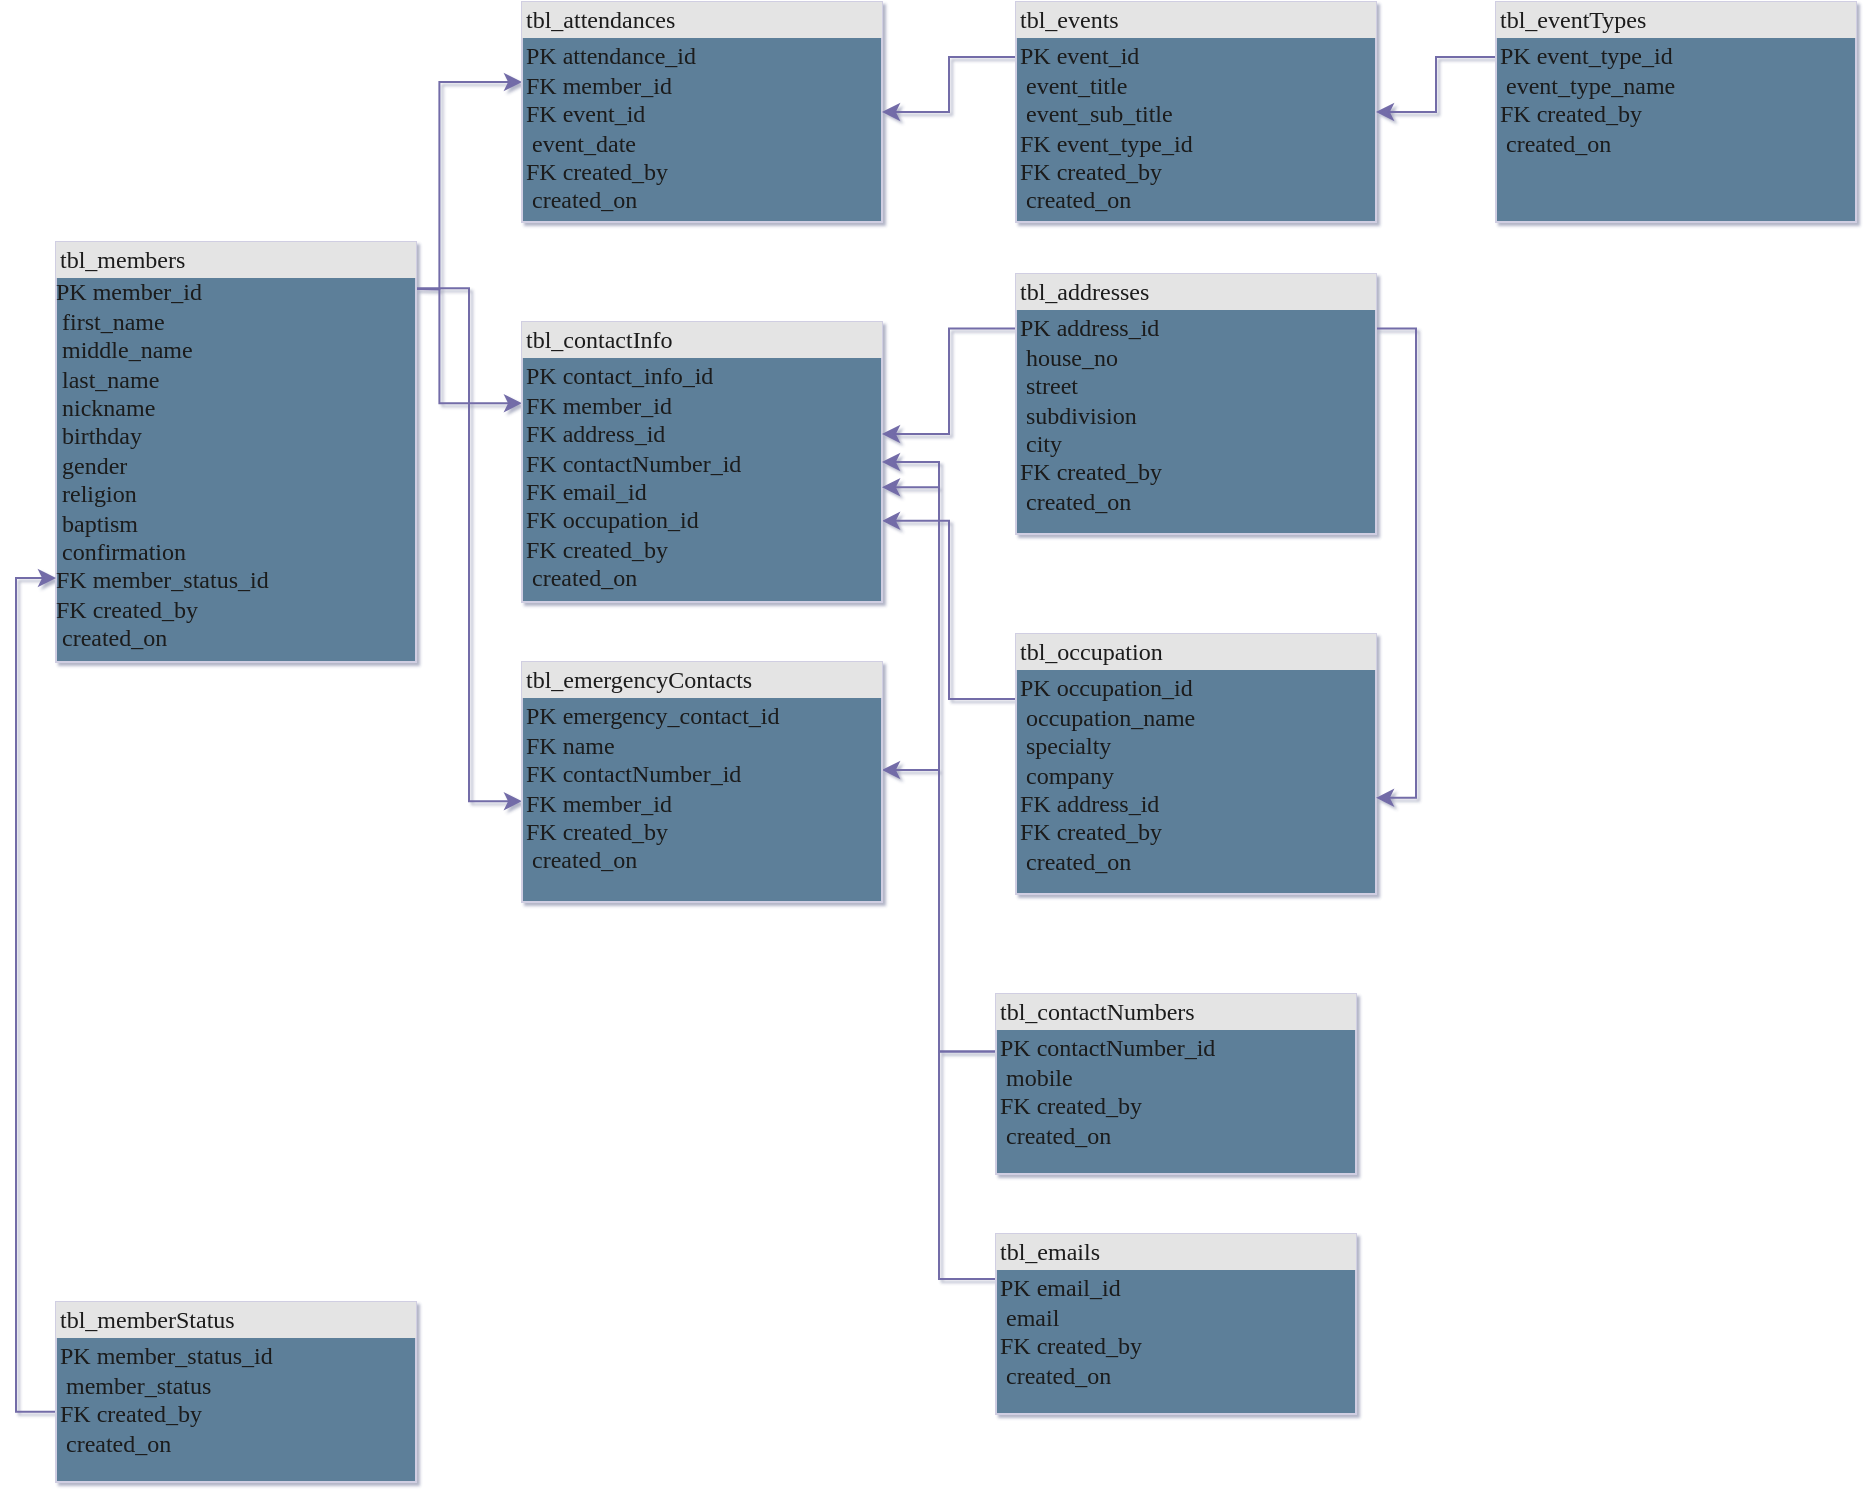 <mxfile version="21.1.2" type="github">
  <diagram id="MBzh1KAzN3Y1buwNM6IH" name="Page-1">
    <mxGraphModel dx="1620" dy="927" grid="1" gridSize="10" guides="1" tooltips="1" connect="1" arrows="1" fold="1" page="1" pageScale="1" pageWidth="1100" pageHeight="850" background="none" math="0" shadow="1">
      <root>
        <mxCell id="0" />
        <mxCell id="1" parent="0" />
        <mxCell id="3CN4i4FmLzeHz4VsIxxE-7" style="edgeStyle=orthogonalEdgeStyle;rounded=0;orthogonalLoop=1;jettySize=auto;html=1;exitX=0.98;exitY=0.11;exitDx=0;exitDy=0;exitPerimeter=0;entryX=0;entryY=0.364;entryDx=0;entryDy=0;entryPerimeter=0;labelBackgroundColor=none;strokeColor=#736CA8;fontColor=default;" parent="1" target="2ed32ef02a7f4228-11" edge="1">
          <mxGeometry relative="1" as="geometry">
            <mxPoint x="189.4" y="183.1" as="sourcePoint" />
          </mxGeometry>
        </mxCell>
        <mxCell id="3CN4i4FmLzeHz4VsIxxE-13" style="edgeStyle=orthogonalEdgeStyle;rounded=0;orthogonalLoop=1;jettySize=auto;html=1;exitX=0.98;exitY=0.11;exitDx=0;exitDy=0;exitPerimeter=0;entryX=0;entryY=0.29;entryDx=0;entryDy=0;entryPerimeter=0;labelBackgroundColor=none;strokeColor=#736CA8;fontColor=default;" parent="1" target="2ed32ef02a7f4228-8" edge="1">
          <mxGeometry relative="1" as="geometry">
            <mxPoint x="189.4" y="183.1" as="sourcePoint" />
          </mxGeometry>
        </mxCell>
        <mxCell id="3CN4i4FmLzeHz4VsIxxE-20" style="edgeStyle=orthogonalEdgeStyle;rounded=0;orthogonalLoop=1;jettySize=auto;html=1;exitX=0.98;exitY=0.11;exitDx=0;exitDy=0;exitPerimeter=0;entryX=0;entryY=0.58;entryDx=0;entryDy=0;entryPerimeter=0;labelBackgroundColor=none;strokeColor=#736CA8;fontColor=default;" parent="1" source="2ed32ef02a7f4228-1" target="3CN4i4FmLzeHz4VsIxxE-6" edge="1">
          <mxGeometry relative="1" as="geometry" />
        </mxCell>
        <mxCell id="2ed32ef02a7f4228-1" value="&lt;div style=&quot;box-sizing:border-box;width:100%;background:#e4e4e4;padding:2px;&quot;&gt;tbl_members&lt;/div&gt;PK&lt;span style=&quot;white-space: pre;&quot;&gt; &lt;/span&gt;member_id&lt;br&gt;&lt;span style=&quot;white-space: pre;&quot;&gt; &lt;/span&gt;first_name&lt;br&gt;&lt;span style=&quot;white-space: pre;&quot;&gt; &lt;/span&gt;middle_name&lt;br&gt;&lt;span style=&quot;white-space: pre;&quot;&gt; &lt;/span&gt;last_name&lt;br&gt;&lt;span style=&quot;white-space: pre;&quot;&gt; &lt;/span&gt;nickname&lt;br&gt;&lt;span style=&quot;white-space: pre;&quot;&gt; &lt;/span&gt;birthday&lt;br&gt;&lt;span style=&quot;white-space: pre;&quot;&gt; &lt;/span&gt;gender&lt;br&gt;&lt;span style=&quot;white-space: pre;&quot;&gt; &lt;/span&gt;religion&lt;br&gt;&lt;span style=&quot;white-space: pre;&quot;&gt; &lt;/span&gt;baptism&lt;br&gt;&lt;span style=&quot;white-space: pre;&quot;&gt; &lt;/span&gt;confirmation&lt;br&gt;FK&lt;span style=&quot;white-space: pre;&quot;&gt; &lt;/span&gt;member_status_id&lt;br&gt;&lt;span style=&quot;white-space: pre;&quot;&gt;FK&lt;span style=&quot;white-space: pre;&quot;&gt; &lt;/span&gt;created_by&lt;br&gt;&lt;span style=&quot;white-space: pre;&quot;&gt; &lt;/span&gt;created_on &lt;/span&gt;" style="verticalAlign=top;align=left;overflow=fill;html=1;rounded=0;shadow=0;comic=0;labelBackgroundColor=none;strokeWidth=1;fontFamily=Verdana;fontSize=12;points=[[0,0,0,0,0],[0,0.11,0,0,0],[0,0.8,0,0,0],[0,0.88,0,0,0],[0,1,0,0,0],[0.25,0,0,0,0],[0.25,1,0,0,0],[0.5,0,0,0,0],[0.5,1,0,0,0],[0.75,0,0,0,0],[0.75,1,0,0,0],[0.98,0.11,0,0,0],[1,0,0,0,0],[1,0.8,0,0,0],[1,0.88,0,0,0],[1,1,0,0,0]];fillColor=#5D7F99;strokeColor=#D0CEE2;fontColor=#1A1A1A;" parent="1" vertex="1">
          <mxGeometry x="40" y="160" width="180" height="210" as="geometry" />
        </mxCell>
        <mxCell id="3CN4i4FmLzeHz4VsIxxE-18" style="edgeStyle=orthogonalEdgeStyle;rounded=0;orthogonalLoop=1;jettySize=auto;html=1;exitX=0;exitY=0.25;exitDx=0;exitDy=0;entryX=1;entryY=0.71;entryDx=0;entryDy=0;entryPerimeter=0;labelBackgroundColor=none;strokeColor=#736CA8;fontColor=default;" parent="1" source="2ed32ef02a7f4228-2" target="2ed32ef02a7f4228-8" edge="1">
          <mxGeometry relative="1" as="geometry" />
        </mxCell>
        <mxCell id="2ed32ef02a7f4228-2" value="&lt;div style=&quot;box-sizing: border-box ; width: 100% ; background: #e4e4e4 ; padding: 2px&quot;&gt;tbl_occupation&lt;/div&gt;&lt;table style=&quot;width: 100% ; font-size: 1em&quot; cellpadding=&quot;2&quot; cellspacing=&quot;0&quot;&gt;&lt;tbody&gt;&lt;tr&gt;&lt;td&gt;PK&lt;span style=&quot;white-space: pre;&quot;&gt; &lt;/span&gt;occupation_id&lt;br&gt;&lt;span style=&quot;white-space: pre;&quot;&gt; &lt;/span&gt;occupation_name&lt;br&gt;&lt;span style=&quot;white-space: pre;&quot;&gt; &lt;/span&gt;specialty&lt;br&gt;&lt;span style=&quot;white-space: pre;&quot;&gt; &lt;/span&gt;company&lt;br&gt;FK&lt;span style=&quot;white-space: pre;&quot;&gt; &lt;/span&gt;address_id&lt;br&gt;FK&lt;span style=&quot;white-space: pre;&quot;&gt; &lt;/span&gt;created_by&lt;br&gt;&lt;span style=&quot;white-space: pre;&quot;&gt; &lt;/span&gt;created_on&lt;br&gt;&lt;/td&gt;&lt;td&gt;&lt;/td&gt;&lt;/tr&gt;&lt;/tbody&gt;&lt;/table&gt;" style="verticalAlign=top;align=left;overflow=fill;html=1;rounded=0;shadow=0;comic=0;labelBackgroundColor=none;strokeWidth=1;fontFamily=Verdana;fontSize=12;fillColor=#5D7F99;strokeColor=#D0CEE2;fontColor=#1A1A1A;" parent="1" vertex="1">
          <mxGeometry x="520" y="356" width="180" height="130" as="geometry" />
        </mxCell>
        <mxCell id="3CN4i4FmLzeHz4VsIxxE-8" style="edgeStyle=orthogonalEdgeStyle;rounded=0;orthogonalLoop=1;jettySize=auto;html=1;exitX=0;exitY=0.61;exitDx=0;exitDy=0;exitPerimeter=0;entryX=0;entryY=0.8;entryDx=0;entryDy=0;entryPerimeter=0;labelBackgroundColor=none;strokeColor=#736CA8;fontColor=default;" parent="1" source="2ed32ef02a7f4228-5" target="2ed32ef02a7f4228-1" edge="1">
          <mxGeometry relative="1" as="geometry" />
        </mxCell>
        <mxCell id="2ed32ef02a7f4228-5" value="&lt;div style=&quot;box-sizing:border-box;width:100%;background:#e4e4e4;padding:2px;&quot;&gt;tbl_memberStatus&lt;/div&gt;&lt;table style=&quot;width:100%;font-size:1em;&quot; cellpadding=&quot;2&quot; cellspacing=&quot;0&quot;&gt;&lt;tbody&gt;&lt;tr&gt;&lt;td&gt;PK&lt;span style=&quot;white-space: pre;&quot;&gt; &lt;/span&gt;member_status_id&lt;br&gt;&lt;span style=&quot;white-space: pre;&quot;&gt; &lt;/span&gt;member_status&lt;br&gt;FK&lt;span style=&quot;white-space: pre;&quot;&gt; &lt;/span&gt;created_by&lt;br&gt;&lt;span style=&quot;white-space: pre;&quot;&gt; &lt;/span&gt;created_on&lt;br&gt;&lt;/td&gt;&lt;td&gt;&lt;/td&gt;&lt;/tr&gt;&lt;/tbody&gt;&lt;/table&gt;" style="verticalAlign=top;align=left;overflow=fill;html=1;rounded=0;shadow=0;comic=0;labelBackgroundColor=none;strokeWidth=1;fontFamily=Verdana;fontSize=12;points=[[0,0,0,0,0],[0,0.28,0,0,0],[0,0.61,0,0,0],[0,0.75,0,0,0],[0,1,0,0,0],[0.25,0,0,0,0],[0.25,1,0,0,0],[0.5,0,0,0,0],[0.5,1,0,0,0],[0.75,0,0,0,0],[0.75,1,0,0,0],[1,0,0,0,0],[1,0.25,0,0,0],[1,0.61,0,0,0],[1,0.75,0,0,0],[1,1,0,0,0]];fillColor=#5D7F99;strokeColor=#D0CEE2;fontColor=#1A1A1A;" parent="1" vertex="1">
          <mxGeometry x="40" y="690" width="180" height="90" as="geometry" />
        </mxCell>
        <mxCell id="2ed32ef02a7f4228-8" value="&lt;div style=&quot;box-sizing: border-box ; width: 100% ; background: #e4e4e4 ; padding: 2px&quot;&gt;tbl_contactInfo&lt;/div&gt;&lt;table style=&quot;width: 100% ; font-size: 1em&quot; cellpadding=&quot;2&quot; cellspacing=&quot;0&quot;&gt;&lt;tbody&gt;&lt;tr&gt;&lt;td&gt;PK&lt;span style=&quot;white-space: pre;&quot;&gt; &lt;/span&gt;contact_info_id&lt;br&gt;FK&lt;span style=&quot;white-space: pre;&quot;&gt; &lt;/span&gt;member_id&lt;br&gt;FK&lt;span style=&quot;white-space: pre;&quot;&gt; &lt;/span&gt;address_id&lt;br&gt;FK&lt;span style=&quot;white-space: pre;&quot;&gt; &lt;/span&gt;contactNumber_id&lt;br&gt;FK&lt;span style=&quot;white-space: pre;&quot;&gt; &lt;/span&gt;email_id&lt;br&gt;FK&lt;span style=&quot;white-space: pre;&quot;&gt; &lt;/span&gt;occupation_id&lt;br&gt;FK&lt;span style=&quot;white-space: pre;&quot;&gt; &lt;/span&gt;created_by&lt;br&gt;&lt;span style=&quot;white-space: pre;&quot;&gt; &lt;/span&gt;created_on&lt;br&gt;&lt;/td&gt;&lt;td&gt;&lt;/td&gt;&lt;/tr&gt;&lt;/tbody&gt;&lt;/table&gt;" style="verticalAlign=top;align=left;overflow=fill;html=1;rounded=0;shadow=0;comic=0;labelBackgroundColor=none;strokeWidth=1;fontFamily=Verdana;fontSize=12;points=[[0,0,0,0,0],[0,0.2,0,0,0],[0,0.29,0,0,0],[0,0.4,0,0,0],[0,0.5,0,0,0],[0,0.59,0,0,0],[0,0.71,0,0,0],[0,0.82,0,0,0],[0,1,0,0,0],[0.25,0,0,0,0],[0.25,1,0,0,0],[0.5,0,0,0,0],[0.5,1,0,0,0],[0.75,0,0,0,0],[0.75,1,0,0,0],[1,0,0,0,0],[1,0.2,0,0,0],[1,0.29,0,0,0],[1,0.4,0,0,0],[1,0.5,0,0,0],[1,0.59,0,0,0],[1,0.71,0,0,0],[1,0.82,0,0,0],[1,1,0,0,0]];fillColor=#5D7F99;strokeColor=#D0CEE2;fontColor=#1A1A1A;" parent="1" vertex="1">
          <mxGeometry x="273" y="200" width="180" height="140" as="geometry" />
        </mxCell>
        <mxCell id="2ed32ef02a7f4228-11" value="&lt;div style=&quot;box-sizing:border-box;width:100%;background:#e4e4e4;padding:2px;&quot;&gt;tbl_attendances&lt;/div&gt;&lt;table style=&quot;width:100%;font-size:1em;&quot; cellpadding=&quot;2&quot; cellspacing=&quot;0&quot;&gt;&lt;tbody&gt;&lt;tr&gt;&lt;td&gt;PK&lt;span style=&quot;white-space: pre;&quot;&gt; &lt;/span&gt;attendance_id&lt;br&gt;FK&lt;span style=&quot;white-space: pre;&quot;&gt; &lt;/span&gt;member_id&lt;br&gt;FK&lt;span style=&quot;white-space: pre;&quot;&gt; &lt;/span&gt;event_id&lt;br&gt;&lt;span style=&quot;white-space: pre;&quot;&gt; &lt;/span&gt;event_date&lt;br&gt;FK&lt;span style=&quot;white-space: pre;&quot;&gt; &lt;/span&gt;created_by&lt;br&gt;&lt;span style=&quot;white-space: pre;&quot;&gt; &lt;/span&gt;created_on&lt;br&gt;&lt;/td&gt;&lt;td&gt;&lt;/td&gt;&lt;/tr&gt;&lt;/tbody&gt;&lt;/table&gt;" style="verticalAlign=top;align=left;overflow=fill;html=1;rounded=0;shadow=0;comic=0;labelBackgroundColor=none;strokeWidth=1;fontFamily=Verdana;fontSize=12;fillColor=#5D7F99;strokeColor=#D0CEE2;fontColor=#1A1A1A;" parent="1" vertex="1">
          <mxGeometry x="273" y="40" width="180" height="110" as="geometry" />
        </mxCell>
        <mxCell id="3CN4i4FmLzeHz4VsIxxE-11" style="edgeStyle=orthogonalEdgeStyle;rounded=0;orthogonalLoop=1;jettySize=auto;html=1;exitX=0;exitY=0.25;exitDx=0;exitDy=0;labelBackgroundColor=none;strokeColor=#736CA8;fontColor=default;" parent="1" source="3CN4i4FmLzeHz4VsIxxE-1" target="2ed32ef02a7f4228-11" edge="1">
          <mxGeometry relative="1" as="geometry" />
        </mxCell>
        <mxCell id="3CN4i4FmLzeHz4VsIxxE-1" value="&lt;div style=&quot;box-sizing:border-box;width:100%;background:#e4e4e4;padding:2px;&quot;&gt;tbl_events&lt;/div&gt;&lt;table style=&quot;width:100%;font-size:1em;&quot; cellpadding=&quot;2&quot; cellspacing=&quot;0&quot;&gt;&lt;tbody&gt;&lt;tr&gt;&lt;td&gt;PK&lt;span style=&quot;white-space: pre;&quot;&gt; &lt;/span&gt;event_id&lt;br&gt;&lt;span style=&quot;white-space: pre;&quot;&gt; &lt;/span&gt;event_title&lt;br&gt;&lt;span style=&quot;white-space: pre;&quot;&gt; &lt;/span&gt;event_sub_title&lt;br&gt;FK&lt;span style=&quot;white-space: pre;&quot;&gt; &lt;/span&gt;event_type_id&lt;br&gt;FK&lt;span style=&quot;white-space: pre;&quot;&gt; &lt;/span&gt;created_by&lt;br&gt;&lt;span style=&quot;white-space: pre;&quot;&gt; &lt;/span&gt;created_on&lt;br&gt;&lt;/td&gt;&lt;td&gt;&lt;/td&gt;&lt;/tr&gt;&lt;/tbody&gt;&lt;/table&gt;" style="verticalAlign=top;align=left;overflow=fill;html=1;rounded=0;shadow=0;comic=0;labelBackgroundColor=none;strokeWidth=1;fontFamily=Verdana;fontSize=12;fillColor=#5D7F99;strokeColor=#D0CEE2;fontColor=#1A1A1A;" parent="1" vertex="1">
          <mxGeometry x="520" y="40" width="180" height="110" as="geometry" />
        </mxCell>
        <mxCell id="3CN4i4FmLzeHz4VsIxxE-12" style="edgeStyle=orthogonalEdgeStyle;rounded=0;orthogonalLoop=1;jettySize=auto;html=1;exitX=0;exitY=0.25;exitDx=0;exitDy=0;labelBackgroundColor=none;strokeColor=#736CA8;fontColor=default;" parent="1" source="3CN4i4FmLzeHz4VsIxxE-2" target="3CN4i4FmLzeHz4VsIxxE-1" edge="1">
          <mxGeometry relative="1" as="geometry" />
        </mxCell>
        <mxCell id="3CN4i4FmLzeHz4VsIxxE-2" value="&lt;div style=&quot;box-sizing:border-box;width:100%;background:#e4e4e4;padding:2px;&quot;&gt;tbl_eventTypes&lt;/div&gt;&lt;table style=&quot;width:100%;font-size:1em;&quot; cellpadding=&quot;2&quot; cellspacing=&quot;0&quot;&gt;&lt;tbody&gt;&lt;tr&gt;&lt;td&gt;PK&lt;span style=&quot;white-space: pre;&quot;&gt; &lt;/span&gt;event_type_id&lt;br&gt;&lt;span style=&quot;white-space: pre;&quot;&gt; &lt;/span&gt;event_type_name&lt;br&gt;FK&lt;span style=&quot;white-space: pre;&quot;&gt; &lt;/span&gt;created_by&lt;br&gt;&lt;span style=&quot;white-space: pre;&quot;&gt; &lt;/span&gt;created_on&lt;br&gt;&lt;/td&gt;&lt;td&gt;&lt;/td&gt;&lt;/tr&gt;&lt;/tbody&gt;&lt;/table&gt;" style="verticalAlign=top;align=left;overflow=fill;html=1;rounded=0;shadow=0;comic=0;labelBackgroundColor=none;strokeWidth=1;fontFamily=Verdana;fontSize=12;fillColor=#5D7F99;strokeColor=#D0CEE2;fontColor=#1A1A1A;" parent="1" vertex="1">
          <mxGeometry x="760" y="40" width="180" height="110" as="geometry" />
        </mxCell>
        <mxCell id="3CN4i4FmLzeHz4VsIxxE-14" style="edgeStyle=orthogonalEdgeStyle;rounded=0;orthogonalLoop=1;jettySize=auto;html=1;exitX=0;exitY=0.21;exitDx=0;exitDy=0;exitPerimeter=0;entryX=1;entryY=0.4;entryDx=0;entryDy=0;entryPerimeter=0;labelBackgroundColor=none;strokeColor=#736CA8;fontColor=default;" parent="1" source="3CN4i4FmLzeHz4VsIxxE-3" target="2ed32ef02a7f4228-8" edge="1">
          <mxGeometry relative="1" as="geometry" />
        </mxCell>
        <mxCell id="3CN4i4FmLzeHz4VsIxxE-17" style="edgeStyle=orthogonalEdgeStyle;rounded=0;orthogonalLoop=1;jettySize=auto;html=1;exitX=1;exitY=0.21;exitDx=0;exitDy=0;exitPerimeter=0;entryX=1;entryY=0.63;entryDx=0;entryDy=0;entryPerimeter=0;labelBackgroundColor=none;strokeColor=#736CA8;fontColor=default;" parent="1" source="3CN4i4FmLzeHz4VsIxxE-3" target="2ed32ef02a7f4228-2" edge="1">
          <mxGeometry relative="1" as="geometry" />
        </mxCell>
        <mxCell id="3CN4i4FmLzeHz4VsIxxE-3" value="&lt;div style=&quot;box-sizing: border-box ; width: 100% ; background: #e4e4e4 ; padding: 2px&quot;&gt;tbl_addresses&lt;/div&gt;&lt;table style=&quot;width: 100% ; font-size: 1em&quot; cellpadding=&quot;2&quot; cellspacing=&quot;0&quot;&gt;&lt;tbody&gt;&lt;tr&gt;&lt;td&gt;PK&lt;span style=&quot;white-space: pre;&quot;&gt; &lt;/span&gt;address_id&lt;br&gt;&lt;span style=&quot;white-space: pre;&quot;&gt; &lt;/span&gt;house_no&lt;br&gt;&lt;span style=&quot;white-space: pre;&quot;&gt; &lt;/span&gt;street&lt;br&gt;&lt;span style=&quot;white-space: pre;&quot;&gt; &lt;/span&gt;subdivision&lt;br&gt;&lt;span style=&quot;white-space: pre;&quot;&gt; &lt;/span&gt;city&lt;br&gt;FK&lt;span style=&quot;white-space: pre;&quot;&gt; &lt;/span&gt;created_by&lt;br&gt;&lt;span style=&quot;white-space: pre;&quot;&gt; &lt;/span&gt;created_on&lt;br&gt;&lt;/td&gt;&lt;td&gt;&lt;/td&gt;&lt;/tr&gt;&lt;/tbody&gt;&lt;/table&gt;" style="verticalAlign=top;align=left;overflow=fill;html=1;rounded=0;shadow=0;comic=0;labelBackgroundColor=none;strokeWidth=1;fontFamily=Verdana;fontSize=12;points=[[0,0,0,0,0],[0,0.21,0,0,0],[0,0.5,0,0,0],[0,0.75,0,0,0],[0,1,0,0,0],[0.25,0,0,0,0],[0.25,1,0,0,0],[0.5,0,0,0,0],[0.5,1,0,0,0],[0.75,0,0,0,0],[0.75,1,0,0,0],[1,0,0,0,0],[1,0.21,0,0,0],[1,0.5,0,0,0],[1,0.75,0,0,0],[1,1,0,0,0]];fillColor=#5D7F99;strokeColor=#D0CEE2;fontColor=#1A1A1A;" parent="1" vertex="1">
          <mxGeometry x="520" y="176" width="180" height="130" as="geometry" />
        </mxCell>
        <mxCell id="3CN4i4FmLzeHz4VsIxxE-16" style="edgeStyle=orthogonalEdgeStyle;rounded=0;orthogonalLoop=1;jettySize=auto;html=1;exitX=0;exitY=0.25;exitDx=0;exitDy=0;entryX=1;entryY=0.59;entryDx=0;entryDy=0;entryPerimeter=0;labelBackgroundColor=none;strokeColor=#736CA8;fontColor=default;" parent="1" source="3CN4i4FmLzeHz4VsIxxE-4" target="2ed32ef02a7f4228-8" edge="1">
          <mxGeometry relative="1" as="geometry" />
        </mxCell>
        <mxCell id="3CN4i4FmLzeHz4VsIxxE-4" value="&lt;div style=&quot;box-sizing: border-box ; width: 100% ; background: #e4e4e4 ; padding: 2px&quot;&gt;tbl_emails&lt;/div&gt;&lt;table style=&quot;width: 100% ; font-size: 1em&quot; cellpadding=&quot;2&quot; cellspacing=&quot;0&quot;&gt;&lt;tbody&gt;&lt;tr&gt;&lt;td&gt;PK&lt;span style=&quot;white-space: pre;&quot;&gt; &lt;/span&gt;email_id&lt;br&gt;&lt;span style=&quot;white-space: pre;&quot;&gt; &lt;/span&gt;email&lt;br&gt;FK&lt;span style=&quot;white-space: pre;&quot;&gt; &lt;/span&gt;created_by&lt;br&gt;&lt;span style=&quot;white-space: pre;&quot;&gt; &lt;/span&gt;created_on&lt;br&gt;&lt;/td&gt;&lt;td&gt;&lt;/td&gt;&lt;/tr&gt;&lt;/tbody&gt;&lt;/table&gt;" style="verticalAlign=top;align=left;overflow=fill;html=1;rounded=0;shadow=0;comic=0;labelBackgroundColor=none;strokeWidth=1;fontFamily=Verdana;fontSize=12;fillColor=#5D7F99;strokeColor=#D0CEE2;fontColor=#1A1A1A;" parent="1" vertex="1">
          <mxGeometry x="510" y="656" width="180" height="90" as="geometry" />
        </mxCell>
        <mxCell id="3CN4i4FmLzeHz4VsIxxE-15" style="edgeStyle=orthogonalEdgeStyle;rounded=0;orthogonalLoop=1;jettySize=auto;html=1;exitX=0;exitY=0.32;exitDx=0;exitDy=0;exitPerimeter=0;entryX=1;entryY=0.5;entryDx=0;entryDy=0;entryPerimeter=0;labelBackgroundColor=none;strokeColor=#736CA8;fontColor=default;" parent="1" source="3CN4i4FmLzeHz4VsIxxE-5" target="2ed32ef02a7f4228-8" edge="1">
          <mxGeometry relative="1" as="geometry" />
        </mxCell>
        <mxCell id="3CN4i4FmLzeHz4VsIxxE-21" style="edgeStyle=orthogonalEdgeStyle;rounded=0;orthogonalLoop=1;jettySize=auto;html=1;exitX=0;exitY=0.32;exitDx=0;exitDy=0;exitPerimeter=0;entryX=1;entryY=0.45;entryDx=0;entryDy=0;entryPerimeter=0;labelBackgroundColor=none;strokeColor=#736CA8;fontColor=default;" parent="1" source="3CN4i4FmLzeHz4VsIxxE-5" target="3CN4i4FmLzeHz4VsIxxE-6" edge="1">
          <mxGeometry relative="1" as="geometry" />
        </mxCell>
        <mxCell id="3CN4i4FmLzeHz4VsIxxE-5" value="&lt;div style=&quot;box-sizing: border-box ; width: 100% ; background: #e4e4e4 ; padding: 2px&quot;&gt;tbl_contactNumbers&lt;/div&gt;&lt;table style=&quot;width: 100% ; font-size: 1em&quot; cellpadding=&quot;2&quot; cellspacing=&quot;0&quot;&gt;&lt;tbody&gt;&lt;tr&gt;&lt;td&gt;PK&lt;span style=&quot;white-space: pre;&quot;&gt; &lt;/span&gt;contactNumber_id&lt;br&gt;&lt;span style=&quot;white-space: pre;&quot;&gt; &lt;/span&gt;mobile&lt;br&gt;FK&lt;span style=&quot;white-space: pre;&quot;&gt; &lt;/span&gt;created_by&lt;br&gt;&lt;span style=&quot;white-space: pre;&quot;&gt; &lt;/span&gt;created_on&lt;br&gt;&lt;/td&gt;&lt;td&gt;&lt;/td&gt;&lt;/tr&gt;&lt;/tbody&gt;&lt;/table&gt;" style="verticalAlign=top;align=left;overflow=fill;html=1;rounded=0;shadow=0;comic=0;labelBackgroundColor=none;strokeWidth=1;fontFamily=Verdana;fontSize=12;points=[[0,0,0,0,0],[0,0.32,0,0,0],[0,0.6,0,0,0],[0,0.75,0,0,0],[0,1,0,0,0],[0.25,0,0,0,0],[0.25,1,0,0,0],[0.5,0,0,0,0],[0.5,1,0,0,0],[0.75,0,0,0,0],[0.75,1,0,0,0],[1,0,0,0,0],[1,0.29,0,0,0],[1,0.6,0,0,0],[1,0.75,0,0,0],[1,1,0,0,0]];fillColor=#5D7F99;strokeColor=#D0CEE2;fontColor=#1A1A1A;" parent="1" vertex="1">
          <mxGeometry x="510" y="536" width="180" height="90" as="geometry" />
        </mxCell>
        <mxCell id="3CN4i4FmLzeHz4VsIxxE-6" value="&lt;div style=&quot;box-sizing: border-box ; width: 100% ; background: #e4e4e4 ; padding: 2px&quot;&gt;tbl_emergencyContacts&lt;/div&gt;&lt;table style=&quot;width: 100% ; font-size: 1em&quot; cellpadding=&quot;2&quot; cellspacing=&quot;0&quot;&gt;&lt;tbody&gt;&lt;tr&gt;&lt;td&gt;PK&lt;span style=&quot;white-space: pre;&quot;&gt; &lt;/span&gt;emergency_contact_id&lt;br&gt;FK&lt;span style=&quot;white-space: pre;&quot;&gt; &lt;/span&gt;name&lt;br&gt;FK&lt;span style=&quot;white-space: pre;&quot;&gt; &lt;/span&gt;contactNumber_id&lt;br&gt;FK&lt;span style=&quot;white-space: pre;&quot;&gt; &lt;/span&gt;member_id&lt;br&gt;FK&lt;span style=&quot;white-space: pre;&quot;&gt; &lt;/span&gt;created_by&lt;br&gt;&lt;span style=&quot;white-space: pre;&quot;&gt; &lt;/span&gt;created_on&lt;br&gt;&lt;/td&gt;&lt;td&gt;&lt;/td&gt;&lt;/tr&gt;&lt;/tbody&gt;&lt;/table&gt;" style="verticalAlign=top;align=left;overflow=fill;html=1;rounded=0;shadow=0;comic=0;labelBackgroundColor=none;strokeWidth=1;fontFamily=Verdana;fontSize=12;points=[[0,0,0,0,0],[0,0.2,0,0,0],[0,0.34,0,0,0],[0,0.45,0,0,0],[0,0.58,0,0,0],[0,0.7,0,0,0],[0,1,0,0,0],[0.25,0,0,0,0],[0.25,1,0,0,0],[0.5,0,0,0,0],[0.5,1,0,0,0],[0.75,0,0,0,0],[0.75,1,0,0,0],[1,0,0,0,0],[1,0.2,0,0,0],[1,0.34,0,0,0],[1,0.45,0,0,0],[1,0.58,0,0,0],[1,0.7,0,0,0],[1,1,0,0,0]];fillColor=#5D7F99;strokeColor=#D0CEE2;fontColor=#1A1A1A;" parent="1" vertex="1">
          <mxGeometry x="273" y="370" width="180" height="120" as="geometry" />
        </mxCell>
      </root>
    </mxGraphModel>
  </diagram>
</mxfile>

